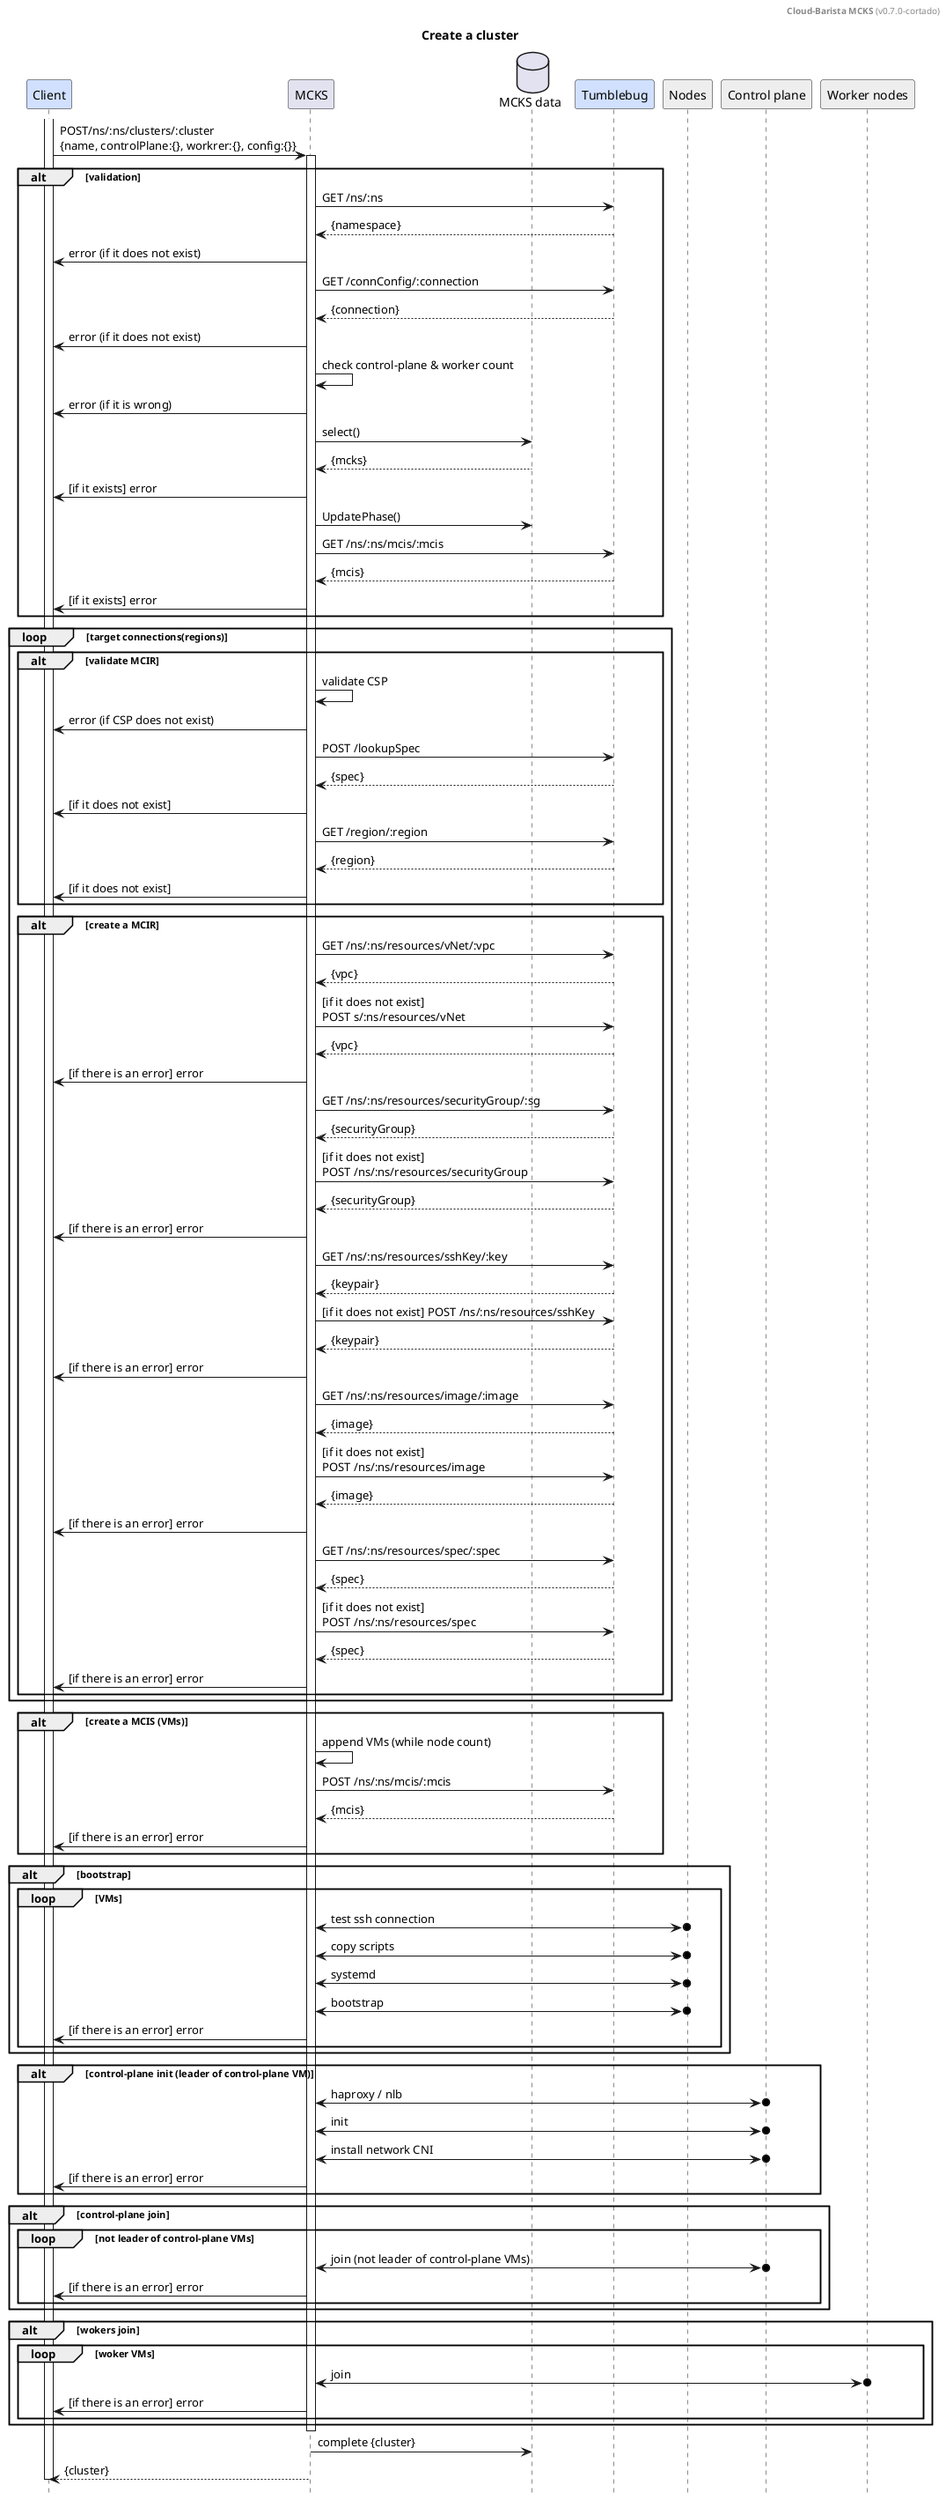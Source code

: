 @startuml

header **Cloud-Barista MCKS** (v0.7.0-cortado)
title Create a cluster
hide footbox

participant	"Client"		as webtool		#d1e0ff
participant	"MCKS"			as provider
database	"MCKS data"		as db
participant	"Tumblebug"		as tumblebug	#d1e0ff
participant	"Nodes"			as nodes		#eeeeee
participant	"Control plane"	as mNodes		#eeeeee
participant	"Worker nodes"	as wNodes		#eeeeee

skinparam sequence {
	GroupColor DeepSkyBlue
}


activate webtool
	webtool		->	provider		: POST/ns/:ns/clusters/:cluster\n{name, controlPlane:{}, workrer:{}, config:{}}

		activate provider

			'-- 1.validation
			alt validation
				'-- 1.1. namespace
				provider	->	tumblebug	: GET /ns/:ns
				tumblebug	-->	provider	: {namespace}
				provider	->	webtool		: error (if it does not exist)

				'-- 1.2. connection
				provider	->	tumblebug	: GET /connConfig/:connection
				tumblebug	-->	provider	: {connection}
				provider	->	webtool		: error (if it does not exist)

				'-- 1.2. connection
				provider	->	provider	: check control-plane & worker count
				provider	->	webtool		: error (if it is wrong)

				'-- 1.3. MCKS
				provider	->	db			: select()
				db			-->	provider	: {mcks}
				provider	->	webtool		: [if it exists] error 

				'-- 1.4. UpdatePhase
				provider	->	db			: UpdatePhase()

				'-- 1.6. validate exists a MCIS
				provider	->	tumblebug	: GET /ns/:ns/mcis/:mcis
				tumblebug	-->	provider	: {mcis}
				provider	->	webtool		: [if it exists] error 

			end

			'-- 2.Create a MCIR 
			loop target connections(regions)


				alt validate MCIR
					'-- 2.1 validate CSP
					provider	->	provider	: validate CSP
					provider	->	webtool		: error (if CSP does not exist)

					'-- 2.2 validate spec.
					provider	->	tumblebug	: POST /lookupSpec
					tumblebug	-->	provider	: {spec}
					provider	->	webtool	: [if it does not exist]


					'-- 2.3 validate region
					provider	->	tumblebug	: GET /region/:region
					tumblebug	-->	provider	: {region}
					provider	->	webtool	: [if it does not exist]

				end

				alt create a MCIR

					'-- 2.4. vpc
					provider	->	tumblebug	: GET /ns/:ns/resources/vNet/:vpc
					tumblebug	-->	provider	: {vpc}
					provider	->	tumblebug	: [if it does not exist]\nPOST s/:ns/resources/vNet
					tumblebug	-->	provider	: {vpc}
					provider	->	webtool		: [if there is an error] error


					'-- 2.5. sg(fw)
					provider	->	tumblebug	: GET /ns/:ns/resources/securityGroup/:sg
					tumblebug	-->	provider	: {securityGroup}
					provider	->	tumblebug	: [if it does not exist]\nPOST /ns/:ns/resources/securityGroup
					tumblebug	-->	provider	: {securityGroup}
					provider	->	webtool		: [if there is an error] error

					'-- 2.6. ssh
					provider	->	tumblebug	: GET /ns/:ns/resources/sshKey/:key
					tumblebug	-->	provider	: {keypair}
					provider	->	tumblebug	: [if it does not exist] POST /ns/:ns/resources/sshKey
					tumblebug	-->	provider	: {keypair}
					provider	->	webtool		: [if there is an error] error

				
					'-- 2.7. image
					provider	->	tumblebug	: GET /ns/:ns/resources/image/:image
					tumblebug	-->	provider	: {image}
					provider	->	tumblebug 	: [if it does not exist]\nPOST /ns/:ns/resources/image
					tumblebug	-->	provider	: {image}
					provider	->	webtool		: [if there is an error] error

					'-- 2.8. spec
					provider	->	tumblebug	: GET /ns/:ns/resources/spec/:spec
					tumblebug	-->	provider	: {spec}
					provider	->	tumblebug 	: [if it does not exist]\nPOST /ns/:ns/resources/spec
					tumblebug	-->	provider	: {spec}
					provider	->	webtool		: [if there is an error] error

				end

			end

			'-- 3. create a MCIS
			alt create a MCIS (VMs)
				provider	->	provider	: append VMs (while node count)
				provider	->	tumblebug	: POST /ns/:ns/mcis/:mcis
				tumblebug	-->	provider	: {mcis}
				provider	->	webtool		: [if there is an error] error
			end


			' -- 4. boostrap
			alt bootstrap
				loop VMs
					provider	<->o	nodes		: test ssh connection
					provider	<->o	nodes		: copy scripts
					provider	<->o	nodes		: systemd
					provider	<->o	nodes		: bootstrap
					provider	->		webtool		: [if there is an error] error
				end
			end

			' -- 5 control-plane init
			alt control-plane init (leader of control-plane VM)
				provider	<->o	mNodes		: haproxy / nlb
				provider	<->o	mNodes		: init
				provider	<->o	mNodes		: install network CNI
				provider	->		webtool		: [if there is an error] error
			end

			' -- 6. control-plane join
			alt control-plane join
				loop not leader of control-plane VMs
					provider	<->o	mNodes		: join (not leader of control-plane VMs)
					provider	->		webtool		: [if there is an error] error
				end
			end


			' -- 67 worker join
			alt wokers join
				loop woker VMs
					provider	<->o	wNodes		: join
					provider	->	webtool			: [if there is an error] error
				end
			end

		deactivate provider

		provider	->	db						: complete {cluster}
		provider	-->	webtool					: {cluster}

deactivate webtool

@enduml